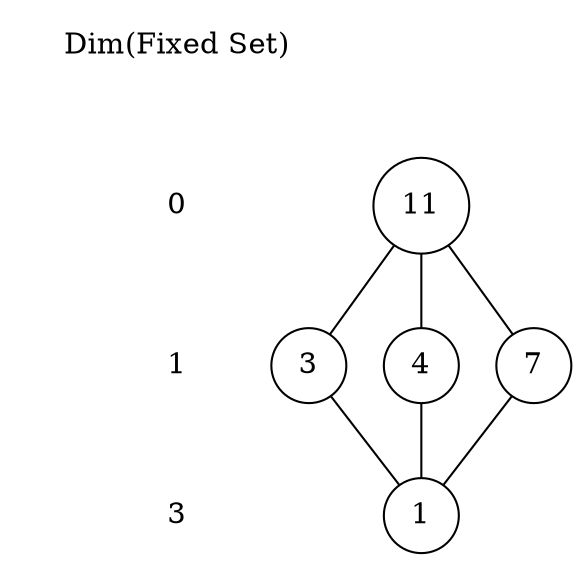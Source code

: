 digraph lattice {
size = "6,6";
"rt" [label="Dim(Fixed Set)", color=white];
"rt" -> "s0" [color=white, arrowhead=none];
"s0" [label="0", color=white];
"s0" -> "s1" [color=white, arrowhead=none];
"s1" [label="1", color=white];
"s1" -> "s3" [color=white, arrowhead=none];
"s3" [label="3", color=white];
"1" [label="1", shape=circle];
{ rank=same; "s3" "1"; }
"2" [label="3", shape=circle];
{ rank=same; "s1" "2"; }
"3" [label="4", shape=circle];
{ rank=same; "s1" "3"; }
"4" [label="7", shape=circle];
{ rank=same; "s1" "4"; }
"5" [label="11", shape=circle];
{ rank=same; "s0" "5"; }
"2" -> "1" [arrowhead=none];
"3" -> "1" [arrowhead=none];
"4" -> "1" [arrowhead=none];
"5" -> "2" [arrowhead=none];
"5" -> "3" [arrowhead=none];
"5" -> "4" [arrowhead=none];
}